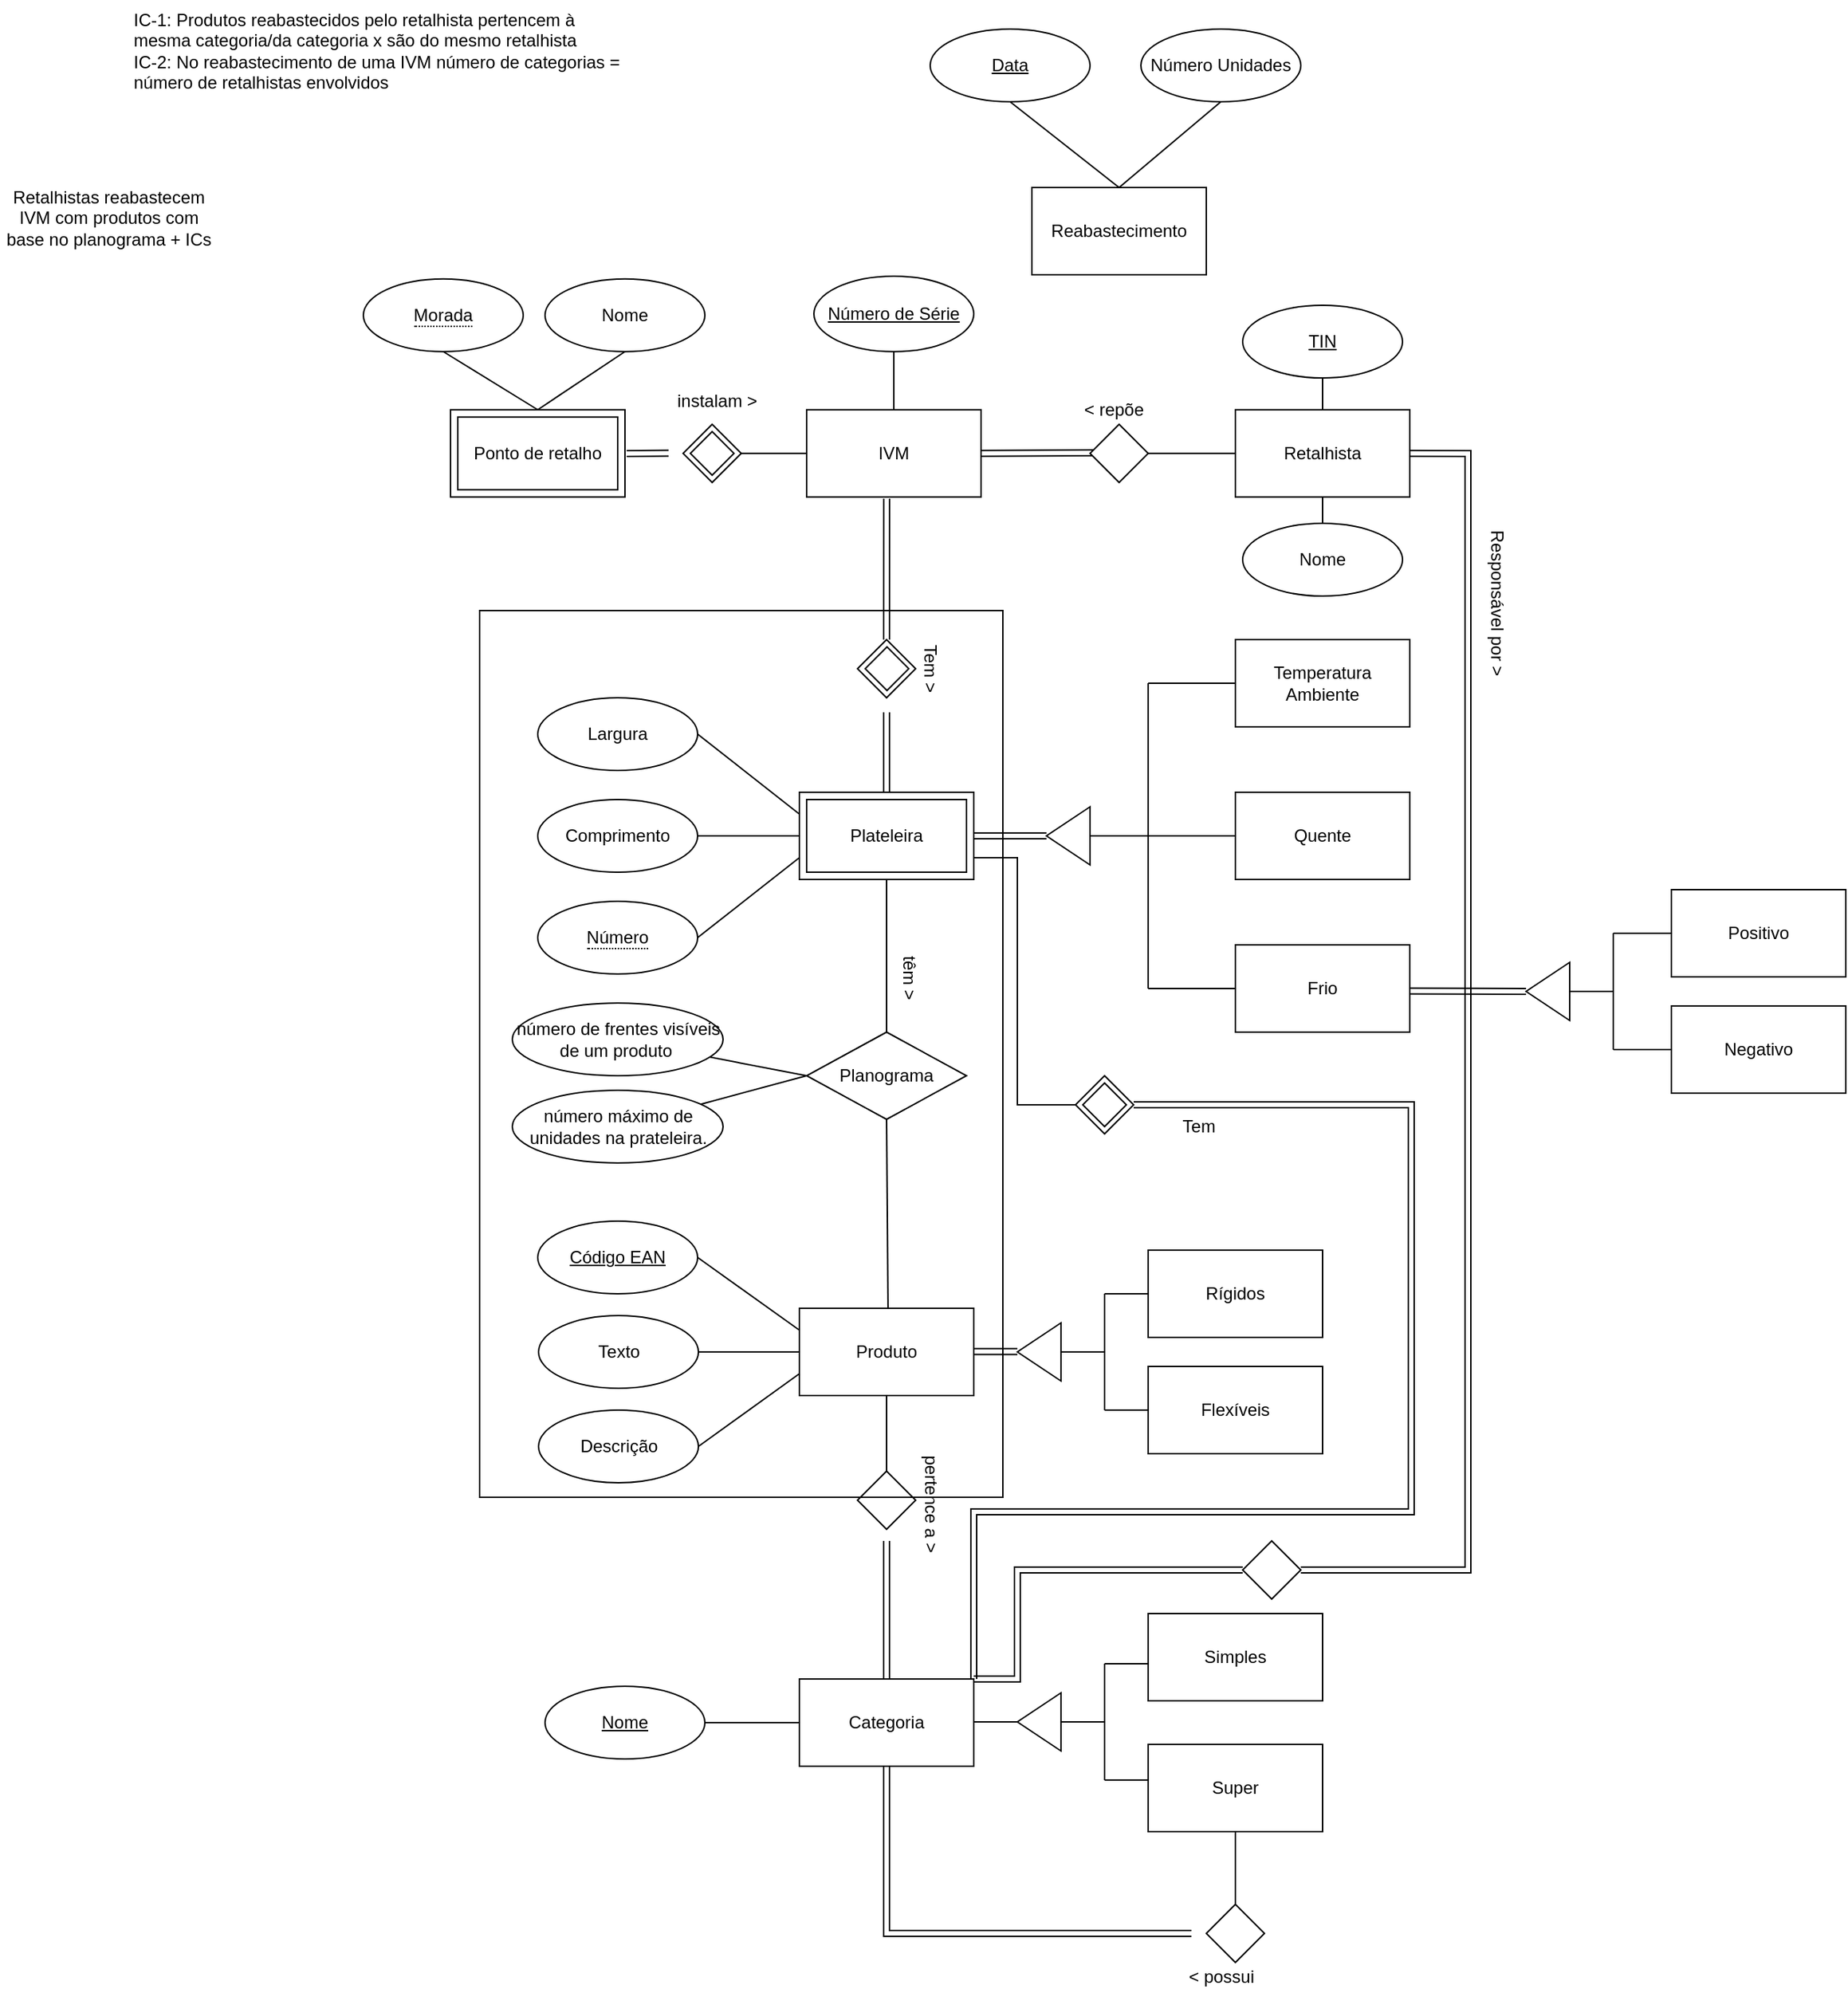 <mxfile version="18.1.2" type="device"><diagram id="fZx0LZgwC3nTlSYl1mW-" name="Page-1"><mxGraphModel dx="3576" dy="1173" grid="1" gridSize="10" guides="1" tooltips="1" connect="1" arrows="1" fold="1" page="1" pageScale="1" pageWidth="827" pageHeight="1169" math="0" shadow="0"><root><mxCell id="0"/><mxCell id="1" parent="0"/><mxCell id="965ezOmiRfgiOUJlIT1A-2" value="IVM" style="rounded=0;whiteSpace=wrap;html=1;" vertex="1" parent="1"><mxGeometry x="345" y="1321.87" width="120" height="60" as="geometry"/></mxCell><mxCell id="965ezOmiRfgiOUJlIT1A-3" value="Nome" style="ellipse;whiteSpace=wrap;html=1;" vertex="1" parent="1"><mxGeometry x="165" y="1231.87" width="110" height="50" as="geometry"/></mxCell><mxCell id="965ezOmiRfgiOUJlIT1A-4" value="&lt;div style=&quot;border-bottom: 1px dotted black&quot;&gt;Morada&lt;/div&gt;" style="ellipse;whiteSpace=wrap;html=1;" vertex="1" parent="1"><mxGeometry x="40" y="1231.87" width="110" height="50" as="geometry"/></mxCell><mxCell id="965ezOmiRfgiOUJlIT1A-5" value="&lt;u&gt;Número de Série&lt;/u&gt;" style="ellipse;whiteSpace=wrap;html=1;" vertex="1" parent="1"><mxGeometry x="350" y="1230" width="110" height="51.87" as="geometry"/></mxCell><mxCell id="965ezOmiRfgiOUJlIT1A-6" value="Retalhista" style="rounded=0;whiteSpace=wrap;html=1;" vertex="1" parent="1"><mxGeometry x="640" y="1321.87" width="120" height="60" as="geometry"/></mxCell><mxCell id="965ezOmiRfgiOUJlIT1A-7" value="&lt;u&gt;TIN&lt;/u&gt;" style="ellipse;whiteSpace=wrap;html=1;" vertex="1" parent="1"><mxGeometry x="645" y="1250" width="110" height="50" as="geometry"/></mxCell><mxCell id="965ezOmiRfgiOUJlIT1A-8" value="Nome" style="ellipse;whiteSpace=wrap;html=1;" vertex="1" parent="1"><mxGeometry x="645" y="1400" width="110" height="50" as="geometry"/></mxCell><mxCell id="965ezOmiRfgiOUJlIT1A-9" value="Largura" style="ellipse;whiteSpace=wrap;html=1;" vertex="1" parent="1"><mxGeometry x="160" y="1520" width="110" height="50" as="geometry"/></mxCell><mxCell id="965ezOmiRfgiOUJlIT1A-10" value="Comprimento" style="ellipse;whiteSpace=wrap;html=1;" vertex="1" parent="1"><mxGeometry x="160" y="1590" width="110" height="50" as="geometry"/></mxCell><mxCell id="965ezOmiRfgiOUJlIT1A-11" value="&lt;div style=&quot;border-bottom: 1px dotted black&quot;&gt;Número&lt;/div&gt;" style="ellipse;whiteSpace=wrap;html=1;" vertex="1" parent="1"><mxGeometry x="160" y="1660" width="110" height="50" as="geometry"/></mxCell><mxCell id="965ezOmiRfgiOUJlIT1A-12" value="Temperatura Ambiente" style="rounded=0;whiteSpace=wrap;html=1;" vertex="1" parent="1"><mxGeometry x="640" y="1480" width="120" height="60" as="geometry"/></mxCell><mxCell id="965ezOmiRfgiOUJlIT1A-13" value="Frio" style="rounded=0;whiteSpace=wrap;html=1;" vertex="1" parent="1"><mxGeometry x="640" y="1690" width="120" height="60" as="geometry"/></mxCell><mxCell id="965ezOmiRfgiOUJlIT1A-14" value="Quente" style="rounded=0;whiteSpace=wrap;html=1;" vertex="1" parent="1"><mxGeometry x="640" y="1585" width="120" height="60" as="geometry"/></mxCell><mxCell id="965ezOmiRfgiOUJlIT1A-15" value="Positivo" style="rounded=0;whiteSpace=wrap;html=1;" vertex="1" parent="1"><mxGeometry x="940" y="1652" width="120" height="60" as="geometry"/></mxCell><mxCell id="965ezOmiRfgiOUJlIT1A-16" value="Negativo" style="rounded=0;whiteSpace=wrap;html=1;" vertex="1" parent="1"><mxGeometry x="940" y="1732" width="120" height="60" as="geometry"/></mxCell><mxCell id="965ezOmiRfgiOUJlIT1A-17" value="Produto" style="rounded=0;whiteSpace=wrap;html=1;" vertex="1" parent="1"><mxGeometry x="340" y="1940" width="120" height="60" as="geometry"/></mxCell><mxCell id="965ezOmiRfgiOUJlIT1A-18" value="&lt;u&gt;Código EAN&lt;/u&gt;" style="ellipse;whiteSpace=wrap;html=1;" vertex="1" parent="1"><mxGeometry x="160" y="1880" width="110" height="50" as="geometry"/></mxCell><mxCell id="965ezOmiRfgiOUJlIT1A-19" value="Texto" style="ellipse;whiteSpace=wrap;html=1;" vertex="1" parent="1"><mxGeometry x="160.55" y="1945" width="110" height="50" as="geometry"/></mxCell><mxCell id="965ezOmiRfgiOUJlIT1A-20" value="Descrição" style="ellipse;whiteSpace=wrap;html=1;" vertex="1" parent="1"><mxGeometry x="160.55" y="2010" width="110" height="50" as="geometry"/></mxCell><mxCell id="965ezOmiRfgiOUJlIT1A-21" value="Rígidos" style="rounded=0;whiteSpace=wrap;html=1;" vertex="1" parent="1"><mxGeometry x="580" y="1900" width="120" height="60" as="geometry"/></mxCell><mxCell id="965ezOmiRfgiOUJlIT1A-22" value="Flexíveis" style="rounded=0;whiteSpace=wrap;html=1;" vertex="1" parent="1"><mxGeometry x="580" y="1980" width="120" height="60" as="geometry"/></mxCell><mxCell id="965ezOmiRfgiOUJlIT1A-23" value="Categoria" style="rounded=0;whiteSpace=wrap;html=1;" vertex="1" parent="1"><mxGeometry x="340" y="2195" width="120" height="60" as="geometry"/></mxCell><mxCell id="965ezOmiRfgiOUJlIT1A-24" value="&lt;u&gt;Nome&lt;/u&gt;" style="ellipse;whiteSpace=wrap;html=1;" vertex="1" parent="1"><mxGeometry x="165" y="2200" width="110" height="50" as="geometry"/></mxCell><mxCell id="965ezOmiRfgiOUJlIT1A-25" value="Simples" style="rounded=0;whiteSpace=wrap;html=1;" vertex="1" parent="1"><mxGeometry x="580" y="2150" width="120" height="60" as="geometry"/></mxCell><mxCell id="965ezOmiRfgiOUJlIT1A-26" value="Super" style="rounded=0;whiteSpace=wrap;html=1;" vertex="1" parent="1"><mxGeometry x="580" y="2240" width="120" height="60" as="geometry"/></mxCell><mxCell id="965ezOmiRfgiOUJlIT1A-27" value="Reabastecimento" style="rounded=0;whiteSpace=wrap;html=1;" vertex="1" parent="1"><mxGeometry x="500" y="1169" width="120" height="60" as="geometry"/></mxCell><mxCell id="965ezOmiRfgiOUJlIT1A-28" value="&lt;u&gt;Data&lt;/u&gt;" style="ellipse;whiteSpace=wrap;html=1;" vertex="1" parent="1"><mxGeometry x="430" y="1060" width="110" height="50" as="geometry"/></mxCell><mxCell id="965ezOmiRfgiOUJlIT1A-29" value="Número Unidades" style="ellipse;whiteSpace=wrap;html=1;" vertex="1" parent="1"><mxGeometry x="575" y="1060" width="110" height="50" as="geometry"/></mxCell><mxCell id="965ezOmiRfgiOUJlIT1A-30" value="" style="endArrow=none;html=1;rounded=0;entryX=0.5;entryY=1;entryDx=0;entryDy=0;" edge="1" parent="1" source="965ezOmiRfgiOUJlIT1A-2" target="965ezOmiRfgiOUJlIT1A-5"><mxGeometry width="50" height="50" relative="1" as="geometry"><mxPoint x="570" y="1411.87" as="sourcePoint"/><mxPoint x="620" y="1361.87" as="targetPoint"/></mxGeometry></mxCell><mxCell id="965ezOmiRfgiOUJlIT1A-31" value="" style="endArrow=none;html=1;rounded=0;entryX=0.5;entryY=1;entryDx=0;entryDy=0;exitX=0.5;exitY=0;exitDx=0;exitDy=0;" edge="1" parent="1" target="965ezOmiRfgiOUJlIT1A-4"><mxGeometry width="50" height="50" relative="1" as="geometry"><mxPoint x="160" y="1321.87" as="sourcePoint"/><mxPoint x="580" y="1371.87" as="targetPoint"/></mxGeometry></mxCell><mxCell id="965ezOmiRfgiOUJlIT1A-32" value="" style="endArrow=none;html=1;rounded=0;entryX=0.5;entryY=1;entryDx=0;entryDy=0;exitX=0.5;exitY=0;exitDx=0;exitDy=0;" edge="1" parent="1" target="965ezOmiRfgiOUJlIT1A-3"><mxGeometry width="50" height="50" relative="1" as="geometry"><mxPoint x="160" y="1321.87" as="sourcePoint"/><mxPoint x="310" y="1291.87" as="targetPoint"/></mxGeometry></mxCell><mxCell id="965ezOmiRfgiOUJlIT1A-33" value="" style="endArrow=none;html=1;rounded=0;entryX=0.5;entryY=1;entryDx=0;entryDy=0;" edge="1" parent="1" source="965ezOmiRfgiOUJlIT1A-6" target="965ezOmiRfgiOUJlIT1A-7"><mxGeometry width="50" height="50" relative="1" as="geometry"><mxPoint x="700" y="1320" as="sourcePoint"/><mxPoint x="590" y="1371.87" as="targetPoint"/></mxGeometry></mxCell><mxCell id="965ezOmiRfgiOUJlIT1A-34" value="" style="endArrow=none;html=1;rounded=0;entryX=0.5;entryY=1;entryDx=0;entryDy=0;" edge="1" parent="1" source="965ezOmiRfgiOUJlIT1A-8" target="965ezOmiRfgiOUJlIT1A-6"><mxGeometry width="50" height="50" relative="1" as="geometry"><mxPoint x="540" y="1421.87" as="sourcePoint"/><mxPoint x="590" y="1371.87" as="targetPoint"/></mxGeometry></mxCell><mxCell id="965ezOmiRfgiOUJlIT1A-35" value="" style="endArrow=none;html=1;rounded=0;entryX=1;entryY=0.5;entryDx=0;entryDy=0;exitX=0;exitY=0.25;exitDx=0;exitDy=0;" edge="1" parent="1" target="965ezOmiRfgiOUJlIT1A-9"><mxGeometry width="50" height="50" relative="1" as="geometry"><mxPoint x="340.0" y="1600" as="sourcePoint"/><mxPoint x="390" y="1550" as="targetPoint"/></mxGeometry></mxCell><mxCell id="965ezOmiRfgiOUJlIT1A-36" value="" style="endArrow=none;html=1;rounded=0;entryX=1;entryY=0.5;entryDx=0;entryDy=0;exitX=0;exitY=0.5;exitDx=0;exitDy=0;" edge="1" parent="1" target="965ezOmiRfgiOUJlIT1A-10"><mxGeometry width="50" height="50" relative="1" as="geometry"><mxPoint x="340.0" y="1615" as="sourcePoint"/><mxPoint x="400" y="1650" as="targetPoint"/></mxGeometry></mxCell><mxCell id="965ezOmiRfgiOUJlIT1A-37" value="" style="endArrow=none;html=1;rounded=0;entryX=0;entryY=0.75;entryDx=0;entryDy=0;exitX=1;exitY=0.5;exitDx=0;exitDy=0;" edge="1" parent="1" source="965ezOmiRfgiOUJlIT1A-11"><mxGeometry width="50" height="50" relative="1" as="geometry"><mxPoint x="380" y="1760" as="sourcePoint"/><mxPoint x="340.0" y="1630" as="targetPoint"/></mxGeometry></mxCell><mxCell id="965ezOmiRfgiOUJlIT1A-38" value="" style="endArrow=none;html=1;rounded=0;entryX=1;entryY=0.5;entryDx=0;entryDy=0;exitX=0;exitY=0.25;exitDx=0;exitDy=0;" edge="1" parent="1" source="965ezOmiRfgiOUJlIT1A-17" target="965ezOmiRfgiOUJlIT1A-18"><mxGeometry width="50" height="50" relative="1" as="geometry"><mxPoint x="370" y="2110" as="sourcePoint"/><mxPoint x="420" y="2060" as="targetPoint"/></mxGeometry></mxCell><mxCell id="965ezOmiRfgiOUJlIT1A-39" value="" style="endArrow=none;html=1;rounded=0;entryX=1;entryY=0.5;entryDx=0;entryDy=0;exitX=0;exitY=0.5;exitDx=0;exitDy=0;" edge="1" parent="1" source="965ezOmiRfgiOUJlIT1A-17" target="965ezOmiRfgiOUJlIT1A-19"><mxGeometry width="50" height="50" relative="1" as="geometry"><mxPoint x="380" y="2130" as="sourcePoint"/><mxPoint x="430" y="2080" as="targetPoint"/><Array as="points"><mxPoint x="320" y="1970"/></Array></mxGeometry></mxCell><mxCell id="965ezOmiRfgiOUJlIT1A-40" value="" style="endArrow=none;html=1;rounded=0;entryX=1;entryY=0.5;entryDx=0;entryDy=0;exitX=0;exitY=0.75;exitDx=0;exitDy=0;" edge="1" parent="1" source="965ezOmiRfgiOUJlIT1A-17" target="965ezOmiRfgiOUJlIT1A-20"><mxGeometry width="50" height="50" relative="1" as="geometry"><mxPoint x="380" y="2100" as="sourcePoint"/><mxPoint x="430" y="2050" as="targetPoint"/></mxGeometry></mxCell><mxCell id="965ezOmiRfgiOUJlIT1A-41" value="" style="endArrow=none;html=1;rounded=0;entryX=0.5;entryY=1;entryDx=0;entryDy=0;exitX=0.5;exitY=0;exitDx=0;exitDy=0;" edge="1" parent="1" source="965ezOmiRfgiOUJlIT1A-27" target="965ezOmiRfgiOUJlIT1A-28"><mxGeometry width="50" height="50" relative="1" as="geometry"><mxPoint x="610" y="1320" as="sourcePoint"/><mxPoint x="660" y="1270" as="targetPoint"/></mxGeometry></mxCell><mxCell id="965ezOmiRfgiOUJlIT1A-42" value="" style="endArrow=none;html=1;rounded=0;entryX=0.5;entryY=1;entryDx=0;entryDy=0;exitX=0.5;exitY=0;exitDx=0;exitDy=0;" edge="1" parent="1" source="965ezOmiRfgiOUJlIT1A-27" target="965ezOmiRfgiOUJlIT1A-29"><mxGeometry width="50" height="50" relative="1" as="geometry"><mxPoint x="600" y="1310" as="sourcePoint"/><mxPoint x="650" y="1260" as="targetPoint"/></mxGeometry></mxCell><mxCell id="965ezOmiRfgiOUJlIT1A-43" value="" style="endArrow=none;html=1;rounded=0;exitX=1;exitY=0.5;exitDx=0;exitDy=0;entryX=0;entryY=0.5;entryDx=0;entryDy=0;" edge="1" parent="1" source="965ezOmiRfgiOUJlIT1A-24" target="965ezOmiRfgiOUJlIT1A-23"><mxGeometry width="50" height="50" relative="1" as="geometry"><mxPoint x="270" y="2330" as="sourcePoint"/><mxPoint x="320" y="2280" as="targetPoint"/></mxGeometry></mxCell><mxCell id="965ezOmiRfgiOUJlIT1A-44" value="" style="triangle;whiteSpace=wrap;html=1;rotation=-180;" vertex="1" parent="1"><mxGeometry x="510" y="1595" width="30" height="40" as="geometry"/></mxCell><mxCell id="965ezOmiRfgiOUJlIT1A-45" value="" style="endArrow=none;html=1;rounded=0;exitX=0;exitY=0.5;exitDx=0;exitDy=0;" edge="1" parent="1" source="965ezOmiRfgiOUJlIT1A-44"><mxGeometry width="50" height="50" relative="1" as="geometry"><mxPoint x="570" y="1560" as="sourcePoint"/><mxPoint x="580" y="1615" as="targetPoint"/></mxGeometry></mxCell><mxCell id="965ezOmiRfgiOUJlIT1A-46" value="" style="endArrow=none;html=1;rounded=0;" edge="1" parent="1"><mxGeometry width="50" height="50" relative="1" as="geometry"><mxPoint x="580" y="1720" as="sourcePoint"/><mxPoint x="580" y="1510" as="targetPoint"/></mxGeometry></mxCell><mxCell id="965ezOmiRfgiOUJlIT1A-47" value="" style="endArrow=none;html=1;rounded=0;entryX=0;entryY=0.5;entryDx=0;entryDy=0;" edge="1" parent="1" target="965ezOmiRfgiOUJlIT1A-13"><mxGeometry width="50" height="50" relative="1" as="geometry"><mxPoint x="580" y="1720" as="sourcePoint"/><mxPoint x="620" y="1710" as="targetPoint"/></mxGeometry></mxCell><mxCell id="965ezOmiRfgiOUJlIT1A-48" value="" style="endArrow=none;html=1;rounded=0;entryX=0;entryY=0.5;entryDx=0;entryDy=0;" edge="1" parent="1" target="965ezOmiRfgiOUJlIT1A-14"><mxGeometry width="50" height="50" relative="1" as="geometry"><mxPoint x="580" y="1615" as="sourcePoint"/><mxPoint x="620" y="1710" as="targetPoint"/></mxGeometry></mxCell><mxCell id="965ezOmiRfgiOUJlIT1A-49" value="" style="endArrow=none;html=1;rounded=0;entryX=0;entryY=0.5;entryDx=0;entryDy=0;" edge="1" parent="1" target="965ezOmiRfgiOUJlIT1A-12"><mxGeometry width="50" height="50" relative="1" as="geometry"><mxPoint x="580" y="1510" as="sourcePoint"/><mxPoint x="620" y="1610" as="targetPoint"/></mxGeometry></mxCell><mxCell id="965ezOmiRfgiOUJlIT1A-50" value="" style="triangle;whiteSpace=wrap;html=1;rotation=-180;" vertex="1" parent="1"><mxGeometry x="840" y="1702" width="30" height="40" as="geometry"/></mxCell><mxCell id="965ezOmiRfgiOUJlIT1A-51" value="" style="endArrow=none;html=1;rounded=0;exitX=0;exitY=0.5;exitDx=0;exitDy=0;" edge="1" parent="1" source="965ezOmiRfgiOUJlIT1A-15"><mxGeometry width="50" height="50" relative="1" as="geometry"><mxPoint x="570" y="1652" as="sourcePoint"/><mxPoint x="900" y="1682" as="targetPoint"/></mxGeometry></mxCell><mxCell id="965ezOmiRfgiOUJlIT1A-52" value="" style="endArrow=none;html=1;rounded=0;entryX=0;entryY=0.5;entryDx=0;entryDy=0;" edge="1" parent="1" target="965ezOmiRfgiOUJlIT1A-50"><mxGeometry width="50" height="50" relative="1" as="geometry"><mxPoint x="900" y="1722" as="sourcePoint"/><mxPoint x="840" y="1602" as="targetPoint"/></mxGeometry></mxCell><mxCell id="965ezOmiRfgiOUJlIT1A-53" value="" style="endArrow=none;html=1;rounded=0;" edge="1" parent="1"><mxGeometry width="50" height="50" relative="1" as="geometry"><mxPoint x="900" y="1762" as="sourcePoint"/><mxPoint x="900" y="1682" as="targetPoint"/></mxGeometry></mxCell><mxCell id="965ezOmiRfgiOUJlIT1A-54" value="" style="endArrow=none;html=1;rounded=0;entryX=0;entryY=0.5;entryDx=0;entryDy=0;" edge="1" parent="1" target="965ezOmiRfgiOUJlIT1A-16"><mxGeometry width="50" height="50" relative="1" as="geometry"><mxPoint x="900" y="1762" as="sourcePoint"/><mxPoint x="840" y="1602" as="targetPoint"/></mxGeometry></mxCell><mxCell id="965ezOmiRfgiOUJlIT1A-55" value="" style="triangle;whiteSpace=wrap;html=1;rotation=-180;" vertex="1" parent="1"><mxGeometry x="490" y="1950" width="30" height="40" as="geometry"/></mxCell><mxCell id="965ezOmiRfgiOUJlIT1A-56" value="" style="endArrow=none;html=1;rounded=0;exitX=0;exitY=0.5;exitDx=0;exitDy=0;" edge="1" parent="1" source="965ezOmiRfgiOUJlIT1A-55"><mxGeometry width="50" height="50" relative="1" as="geometry"><mxPoint x="580" y="1960" as="sourcePoint"/><mxPoint x="550" y="1970" as="targetPoint"/></mxGeometry></mxCell><mxCell id="965ezOmiRfgiOUJlIT1A-57" value="" style="endArrow=none;html=1;rounded=0;" edge="1" parent="1"><mxGeometry width="50" height="50" relative="1" as="geometry"><mxPoint x="550" y="2010" as="sourcePoint"/><mxPoint x="550" y="1930" as="targetPoint"/></mxGeometry></mxCell><mxCell id="965ezOmiRfgiOUJlIT1A-58" value="" style="endArrow=none;html=1;rounded=0;entryX=0;entryY=0.5;entryDx=0;entryDy=0;" edge="1" parent="1" target="965ezOmiRfgiOUJlIT1A-21"><mxGeometry width="50" height="50" relative="1" as="geometry"><mxPoint x="550" y="1930" as="sourcePoint"/><mxPoint x="630" y="1910" as="targetPoint"/></mxGeometry></mxCell><mxCell id="965ezOmiRfgiOUJlIT1A-59" value="" style="endArrow=none;html=1;rounded=0;entryX=0;entryY=0.5;entryDx=0;entryDy=0;" edge="1" parent="1" target="965ezOmiRfgiOUJlIT1A-22"><mxGeometry width="50" height="50" relative="1" as="geometry"><mxPoint x="550" y="2010" as="sourcePoint"/><mxPoint x="630" y="1910" as="targetPoint"/></mxGeometry></mxCell><mxCell id="965ezOmiRfgiOUJlIT1A-60" value="" style="triangle;whiteSpace=wrap;html=1;rotation=-180;" vertex="1" parent="1"><mxGeometry x="490" y="2204.5" width="30" height="40" as="geometry"/></mxCell><mxCell id="965ezOmiRfgiOUJlIT1A-61" value="" style="endArrow=none;html=1;rounded=0;exitX=1;exitY=0.5;exitDx=0;exitDy=0;entryX=1;entryY=0.5;entryDx=0;entryDy=0;" edge="1" parent="1" target="965ezOmiRfgiOUJlIT1A-60"><mxGeometry width="50" height="50" relative="1" as="geometry"><mxPoint x="460" y="2224.5" as="sourcePoint"/><mxPoint x="630" y="2164.5" as="targetPoint"/></mxGeometry></mxCell><mxCell id="965ezOmiRfgiOUJlIT1A-62" value="" style="endArrow=none;html=1;rounded=0;exitX=0;exitY=0.5;exitDx=0;exitDy=0;startArrow=none;" edge="1" parent="1" source="965ezOmiRfgiOUJlIT1A-60"><mxGeometry width="50" height="50" relative="1" as="geometry"><mxPoint x="580" y="2214.5" as="sourcePoint"/><mxPoint x="550" y="2224.5" as="targetPoint"/></mxGeometry></mxCell><mxCell id="965ezOmiRfgiOUJlIT1A-63" value="" style="endArrow=none;html=1;rounded=0;" edge="1" parent="1"><mxGeometry width="50" height="50" relative="1" as="geometry"><mxPoint x="550" y="2264.5" as="sourcePoint"/><mxPoint x="550" y="2184.5" as="targetPoint"/></mxGeometry></mxCell><mxCell id="965ezOmiRfgiOUJlIT1A-64" value="" style="endArrow=none;html=1;rounded=0;entryX=0;entryY=0.5;entryDx=0;entryDy=0;" edge="1" parent="1"><mxGeometry width="50" height="50" relative="1" as="geometry"><mxPoint x="550" y="2184.5" as="sourcePoint"/><mxPoint x="580" y="2184.5" as="targetPoint"/></mxGeometry></mxCell><mxCell id="965ezOmiRfgiOUJlIT1A-65" value="" style="endArrow=none;html=1;rounded=0;entryX=0;entryY=0.5;entryDx=0;entryDy=0;" edge="1" parent="1"><mxGeometry width="50" height="50" relative="1" as="geometry"><mxPoint x="550" y="2264.5" as="sourcePoint"/><mxPoint x="580" y="2264.5" as="targetPoint"/></mxGeometry></mxCell><mxCell id="965ezOmiRfgiOUJlIT1A-66" value="" style="endArrow=none;html=1;rounded=0;entryX=1;entryY=0.5;entryDx=0;entryDy=0;exitX=0;exitY=0.5;exitDx=0;exitDy=0;" edge="1" parent="1" source="965ezOmiRfgiOUJlIT1A-6" target="965ezOmiRfgiOUJlIT1A-68"><mxGeometry width="50" height="50" relative="1" as="geometry"><mxPoint x="630" y="1351.87" as="sourcePoint"/><mxPoint x="770" y="1311.87" as="targetPoint"/></mxGeometry></mxCell><mxCell id="965ezOmiRfgiOUJlIT1A-67" value="" style="shape=link;html=1;rounded=0;exitX=1;exitY=0.5;exitDx=0;exitDy=0;entryX=0.067;entryY=0.491;entryDx=0;entryDy=0;entryPerimeter=0;" edge="1" parent="1" source="965ezOmiRfgiOUJlIT1A-2" target="965ezOmiRfgiOUJlIT1A-68"><mxGeometry relative="1" as="geometry"><mxPoint x="470" y="1351.87" as="sourcePoint"/><mxPoint x="540" y="1351.87" as="targetPoint"/></mxGeometry></mxCell><mxCell id="965ezOmiRfgiOUJlIT1A-68" value="" style="rhombus;whiteSpace=wrap;html=1;" vertex="1" parent="1"><mxGeometry x="540" y="1331.87" width="40" height="40" as="geometry"/></mxCell><mxCell id="965ezOmiRfgiOUJlIT1A-69" value="" style="rhombus;whiteSpace=wrap;html=1;" vertex="1" parent="1"><mxGeometry x="380" y="1480" width="40" height="40" as="geometry"/></mxCell><mxCell id="965ezOmiRfgiOUJlIT1A-70" value="" style="shape=link;html=1;rounded=0;exitX=0.459;exitY=1.018;exitDx=0;exitDy=0;exitPerimeter=0;" edge="1" parent="1" source="965ezOmiRfgiOUJlIT1A-2"><mxGeometry relative="1" as="geometry"><mxPoint x="404" y="1401.87" as="sourcePoint"/><mxPoint x="400" y="1480" as="targetPoint"/></mxGeometry></mxCell><mxCell id="965ezOmiRfgiOUJlIT1A-71" value="" style="shape=link;html=1;rounded=0;entryX=0.5;entryY=0;entryDx=0;entryDy=0;" edge="1" parent="1"><mxGeometry relative="1" as="geometry"><mxPoint x="400" y="1530" as="sourcePoint"/><mxPoint x="400" y="1585" as="targetPoint"/></mxGeometry></mxCell><mxCell id="965ezOmiRfgiOUJlIT1A-72" value="" style="shape=image;html=1;verticalAlign=top;verticalLabelPosition=bottom;labelBackgroundColor=#ffffff;imageAspect=0;aspect=fixed;image=https://cdn4.iconfinder.com/data/icons/ionicons/512/icon-arrow-down-b-128.png;rotation=-180;" vertex="1" parent="1"><mxGeometry x="384.73" y="1511" width="30.55" height="28" as="geometry"/></mxCell><mxCell id="965ezOmiRfgiOUJlIT1A-73" value="" style="shape=image;html=1;verticalAlign=top;verticalLabelPosition=bottom;labelBackgroundColor=#ffffff;imageAspect=0;aspect=fixed;image=https://cdn4.iconfinder.com/data/icons/basic-user-interface-2/512/User_Interface-02-128.png" vertex="1" parent="1"><mxGeometry x="510" y="1595" width="40" height="40" as="geometry"/></mxCell><mxCell id="965ezOmiRfgiOUJlIT1A-74" value="" style="shape=image;html=1;verticalAlign=top;verticalLabelPosition=bottom;labelBackgroundColor=#ffffff;imageAspect=0;aspect=fixed;image=https://cdn4.iconfinder.com/data/icons/basic-user-interface-2/512/User_Interface-02-128.png" vertex="1" parent="1"><mxGeometry x="840" y="1702" width="40" height="40" as="geometry"/></mxCell><mxCell id="965ezOmiRfgiOUJlIT1A-75" value="" style="shape=link;html=1;rounded=0;entryX=0;entryY=0.5;entryDx=0;entryDy=0;exitX=1;exitY=0.5;exitDx=0;exitDy=0;" edge="1" parent="1" target="965ezOmiRfgiOUJlIT1A-73"><mxGeometry relative="1" as="geometry"><mxPoint x="460" y="1615" as="sourcePoint"/><mxPoint x="490" y="1650" as="targetPoint"/></mxGeometry></mxCell><mxCell id="965ezOmiRfgiOUJlIT1A-76" value="" style="shape=image;html=1;verticalAlign=top;verticalLabelPosition=bottom;labelBackgroundColor=#ffffff;imageAspect=0;aspect=fixed;image=https://cdn4.iconfinder.com/data/icons/basic-user-interface-2/512/User_Interface-02-128.png" vertex="1" parent="1"><mxGeometry x="490" y="1950" width="40" height="40" as="geometry"/></mxCell><mxCell id="965ezOmiRfgiOUJlIT1A-77" value="" style="shape=link;html=1;rounded=0;exitX=1;exitY=0.5;exitDx=0;exitDy=0;" edge="1" parent="1"><mxGeometry relative="1" as="geometry"><mxPoint x="460" y="1969.7" as="sourcePoint"/><mxPoint x="490" y="1969.7" as="targetPoint"/><Array as="points"><mxPoint x="480" y="1969.7"/></Array></mxGeometry></mxCell><mxCell id="965ezOmiRfgiOUJlIT1A-78" value="" style="rhombus;whiteSpace=wrap;html=1;" vertex="1" parent="1"><mxGeometry x="260" y="1331.87" width="40" height="40" as="geometry"/></mxCell><mxCell id="965ezOmiRfgiOUJlIT1A-79" value="Ponto de retalho" style="shape=ext;margin=3;double=1;whiteSpace=wrap;html=1;align=center;" vertex="1" parent="1"><mxGeometry x="100" y="1321.87" width="120" height="60" as="geometry"/></mxCell><mxCell id="965ezOmiRfgiOUJlIT1A-80" value="" style="rhombus;whiteSpace=wrap;html=1;" vertex="1" parent="1"><mxGeometry x="265" y="1336.87" width="30" height="30" as="geometry"/></mxCell><mxCell id="965ezOmiRfgiOUJlIT1A-81" value="" style="shape=link;html=1;rounded=0;entryX=1.01;entryY=0.603;entryDx=0;entryDy=0;entryPerimeter=0;" edge="1" parent="1"><mxGeometry relative="1" as="geometry"><mxPoint x="250" y="1351.78" as="sourcePoint"/><mxPoint x="221.2" y="1351.96" as="targetPoint"/></mxGeometry></mxCell><mxCell id="965ezOmiRfgiOUJlIT1A-82" value="" style="shape=image;html=1;verticalAlign=top;verticalLabelPosition=bottom;labelBackgroundColor=#ffffff;imageAspect=0;aspect=fixed;image=https://cdn4.iconfinder.com/data/icons/ionicons/512/icon-arrow-down-b-128.png;rotation=-90;" vertex="1" parent="1"><mxGeometry x="240" y="1337.87" width="30.55" height="28" as="geometry"/></mxCell><mxCell id="965ezOmiRfgiOUJlIT1A-83" value="" style="endArrow=none;html=1;rounded=0;entryX=0;entryY=0.5;entryDx=0;entryDy=0;" edge="1" parent="1" target="965ezOmiRfgiOUJlIT1A-2"><mxGeometry relative="1" as="geometry"><mxPoint x="300" y="1351.87" as="sourcePoint"/><mxPoint x="320" y="1341.87" as="targetPoint"/></mxGeometry></mxCell><mxCell id="965ezOmiRfgiOUJlIT1A-84" value="&lt; repõe" style="text;strokeColor=none;fillColor=none;spacingLeft=4;spacingRight=4;overflow=hidden;rotatable=0;points=[[0,0.5],[1,0.5]];portConstraint=eastwest;fontSize=12;" vertex="1" parent="1"><mxGeometry x="530" y="1307.87" width="60" height="30" as="geometry"/></mxCell><mxCell id="965ezOmiRfgiOUJlIT1A-85" value="instalam &gt;" style="text;strokeColor=none;fillColor=none;spacingLeft=4;spacingRight=4;overflow=hidden;rotatable=0;points=[[0,0.5],[1,0.5]];portConstraint=eastwest;fontSize=12;" vertex="1" parent="1"><mxGeometry x="250" y="1301.87" width="70" height="30" as="geometry"/></mxCell><mxCell id="965ezOmiRfgiOUJlIT1A-86" value="Tem &amp;gt;" style="text;html=1;strokeColor=none;fillColor=none;align=center;verticalAlign=middle;whiteSpace=wrap;rounded=0;rotation=90;" vertex="1" parent="1"><mxGeometry x="400" y="1485" width="60" height="30" as="geometry"/></mxCell><mxCell id="965ezOmiRfgiOUJlIT1A-87" value="" style="shape=link;html=1;rounded=0;entryX=0;entryY=0.5;entryDx=0;entryDy=0;exitX=1;exitY=0.5;exitDx=0;exitDy=0;" edge="1" parent="1" target="965ezOmiRfgiOUJlIT1A-74"><mxGeometry relative="1" as="geometry"><mxPoint x="760" y="1721.77" as="sourcePoint"/><mxPoint x="810" y="1721.77" as="targetPoint"/></mxGeometry></mxCell><mxCell id="965ezOmiRfgiOUJlIT1A-88" value="" style="rhombus;whiteSpace=wrap;html=1;" vertex="1" parent="1"><mxGeometry x="620" y="2350" width="40" height="40" as="geometry"/></mxCell><mxCell id="965ezOmiRfgiOUJlIT1A-89" value="" style="endArrow=none;html=1;rounded=0;" edge="1" parent="1" source="965ezOmiRfgiOUJlIT1A-88"><mxGeometry width="50" height="50" relative="1" as="geometry"><mxPoint x="590" y="2350" as="sourcePoint"/><mxPoint x="640" y="2300" as="targetPoint"/></mxGeometry></mxCell><mxCell id="965ezOmiRfgiOUJlIT1A-90" value="Planograma" style="rhombus;whiteSpace=wrap;html=1;" vertex="1" parent="1"><mxGeometry x="345" y="1750" width="110" height="60" as="geometry"/></mxCell><mxCell id="965ezOmiRfgiOUJlIT1A-91" value="" style="endArrow=none;html=1;rounded=0;exitX=0.5;exitY=1;exitDx=0;exitDy=0;entryX=0.5;entryY=0;entryDx=0;entryDy=0;" edge="1" parent="1" target="965ezOmiRfgiOUJlIT1A-90"><mxGeometry width="50" height="50" relative="1" as="geometry"><mxPoint x="400" y="1645" as="sourcePoint"/><mxPoint x="590" y="1625" as="targetPoint"/></mxGeometry></mxCell><mxCell id="965ezOmiRfgiOUJlIT1A-92" value="" style="endArrow=none;html=1;rounded=0;exitX=0.5;exitY=1;exitDx=0;exitDy=0;entryX=0.5;entryY=0;entryDx=0;entryDy=0;" edge="1" parent="1" source="965ezOmiRfgiOUJlIT1A-90"><mxGeometry width="50" height="50" relative="1" as="geometry"><mxPoint x="401" y="1815" as="sourcePoint"/><mxPoint x="401" y="1940" as="targetPoint"/></mxGeometry></mxCell><mxCell id="965ezOmiRfgiOUJlIT1A-93" value="" style="endArrow=none;html=1;rounded=0;entryX=0;entryY=0.5;entryDx=0;entryDy=0;" edge="1" parent="1" source="965ezOmiRfgiOUJlIT1A-94" target="965ezOmiRfgiOUJlIT1A-90"><mxGeometry width="50" height="50" relative="1" as="geometry"><mxPoint x="310" y="1790" as="sourcePoint"/><mxPoint x="420" y="1790" as="targetPoint"/></mxGeometry></mxCell><mxCell id="965ezOmiRfgiOUJlIT1A-94" value="número de frentes visíveis de um produto&amp;nbsp;" style="ellipse;whiteSpace=wrap;html=1;" vertex="1" parent="1"><mxGeometry x="142.5" y="1730" width="145" height="50" as="geometry"/></mxCell><mxCell id="965ezOmiRfgiOUJlIT1A-95" value="" style="rhombus;whiteSpace=wrap;html=1;" vertex="1" parent="1"><mxGeometry x="385.28" y="1485" width="30" height="30" as="geometry"/></mxCell><mxCell id="965ezOmiRfgiOUJlIT1A-96" value="Plateleira" style="shape=ext;margin=3;double=1;whiteSpace=wrap;html=1;align=center;" vertex="1" parent="1"><mxGeometry x="340" y="1585" width="120" height="60" as="geometry"/></mxCell><mxCell id="965ezOmiRfgiOUJlIT1A-97" value="" style="endArrow=none;html=1;rounded=0;entryX=0;entryY=0.5;entryDx=0;entryDy=0;" edge="1" parent="1" source="965ezOmiRfgiOUJlIT1A-98" target="965ezOmiRfgiOUJlIT1A-90"><mxGeometry width="50" height="50" relative="1" as="geometry"><mxPoint x="310" y="1867" as="sourcePoint"/><mxPoint x="380" y="1867" as="targetPoint"/></mxGeometry></mxCell><mxCell id="965ezOmiRfgiOUJlIT1A-98" value="número máximo de unidades na prateleira." style="ellipse;whiteSpace=wrap;html=1;" vertex="1" parent="1"><mxGeometry x="142.5" y="1790" width="145" height="50" as="geometry"/></mxCell><mxCell id="965ezOmiRfgiOUJlIT1A-99" value="" style="rhombus;whiteSpace=wrap;html=1;" vertex="1" parent="1"><mxGeometry x="380" y="2052" width="40" height="40" as="geometry"/></mxCell><mxCell id="965ezOmiRfgiOUJlIT1A-100" value="" style="shape=link;html=1;rounded=0;entryX=0.5;entryY=0;entryDx=0;entryDy=0;" edge="1" parent="1" target="965ezOmiRfgiOUJlIT1A-23"><mxGeometry relative="1" as="geometry"><mxPoint x="400" y="2100" as="sourcePoint"/><mxPoint x="469.2" y="2066.09" as="targetPoint"/></mxGeometry></mxCell><mxCell id="965ezOmiRfgiOUJlIT1A-101" value="" style="shape=image;html=1;verticalAlign=top;verticalLabelPosition=bottom;labelBackgroundColor=#ffffff;imageAspect=0;aspect=fixed;image=https://cdn4.iconfinder.com/data/icons/ionicons/512/icon-arrow-down-b-128.png;rotation=-180;" vertex="1" parent="1"><mxGeometry x="385.73" y="2084" width="30.55" height="28" as="geometry"/></mxCell><mxCell id="965ezOmiRfgiOUJlIT1A-102" value="" style="endArrow=none;html=1;rounded=0;entryX=0.5;entryY=1;entryDx=0;entryDy=0;exitX=0.5;exitY=0;exitDx=0;exitDy=0;" edge="1" parent="1" source="965ezOmiRfgiOUJlIT1A-99" target="965ezOmiRfgiOUJlIT1A-17"><mxGeometry relative="1" as="geometry"><mxPoint x="548" y="2066" as="sourcePoint"/><mxPoint x="593" y="2066" as="targetPoint"/></mxGeometry></mxCell><mxCell id="965ezOmiRfgiOUJlIT1A-103" value="pertence a&amp;nbsp;&amp;gt;" style="text;html=1;align=center;verticalAlign=middle;resizable=0;points=[];autosize=1;strokeColor=none;fillColor=none;rotation=90;" vertex="1" parent="1"><mxGeometry x="390.73" y="2064" width="80" height="20" as="geometry"/></mxCell><mxCell id="965ezOmiRfgiOUJlIT1A-104" value="têm &amp;gt;" style="text;html=1;align=center;verticalAlign=middle;resizable=0;points=[];autosize=1;strokeColor=none;fillColor=none;rotation=90;" vertex="1" parent="1"><mxGeometry x="390.73" y="1702" width="50" height="20" as="geometry"/></mxCell><mxCell id="965ezOmiRfgiOUJlIT1A-105" value="" style="shape=link;html=1;rounded=0;entryX=0.5;entryY=1;entryDx=0;entryDy=0;" edge="1" parent="1" target="965ezOmiRfgiOUJlIT1A-23"><mxGeometry relative="1" as="geometry"><mxPoint x="609.725" y="2370.0" as="sourcePoint"/><mxPoint x="400" y="2260" as="targetPoint"/><Array as="points"><mxPoint x="400" y="2370"/><mxPoint x="400" y="2320"/></Array></mxGeometry></mxCell><mxCell id="965ezOmiRfgiOUJlIT1A-106" value="&amp;lt; possui" style="text;html=1;align=center;verticalAlign=middle;resizable=0;points=[];autosize=1;strokeColor=none;fillColor=none;" vertex="1" parent="1"><mxGeometry x="600" y="2390" width="60" height="20" as="geometry"/></mxCell><mxCell id="965ezOmiRfgiOUJlIT1A-107" value="" style="shape=image;html=1;verticalAlign=top;verticalLabelPosition=bottom;labelBackgroundColor=#ffffff;imageAspect=0;aspect=fixed;image=https://cdn4.iconfinder.com/data/icons/ionicons/512/icon-arrow-down-b-128.png;rotation=-90;" vertex="1" parent="1"><mxGeometry x="599.45" y="2356" width="30.55" height="28" as="geometry"/></mxCell><mxCell id="965ezOmiRfgiOUJlIT1A-108" value="" style="shape=image;html=1;verticalAlign=top;verticalLabelPosition=bottom;labelBackgroundColor=#ffffff;imageAspect=0;aspect=fixed;image=https://cdn4.iconfinder.com/data/icons/basic-user-interface-2/512/User_Interface-02-128.png" vertex="1" parent="1"><mxGeometry x="490" y="2204.5" width="40" height="40" as="geometry"/></mxCell><mxCell id="965ezOmiRfgiOUJlIT1A-110" value="" style="shape=link;html=1;rounded=0;exitX=1;exitY=0;exitDx=0;exitDy=0;" edge="1" parent="1" source="965ezOmiRfgiOUJlIT1A-23"><mxGeometry relative="1" as="geometry"><mxPoint x="480" y="2140" as="sourcePoint"/><mxPoint x="570" y="1800" as="targetPoint"/><Array as="points"><mxPoint x="460" y="2080"/><mxPoint x="761" y="2080"/><mxPoint x="761" y="1800"/></Array></mxGeometry></mxCell><mxCell id="965ezOmiRfgiOUJlIT1A-113" value="" style="rhombus;whiteSpace=wrap;html=1;" vertex="1" parent="1"><mxGeometry x="530" y="1780" width="40" height="40" as="geometry"/></mxCell><mxCell id="965ezOmiRfgiOUJlIT1A-114" value="" style="rhombus;whiteSpace=wrap;html=1;" vertex="1" parent="1"><mxGeometry x="535" y="1785" width="30" height="30" as="geometry"/></mxCell><mxCell id="965ezOmiRfgiOUJlIT1A-118" value="Tem" style="text;html=1;strokeColor=none;fillColor=none;align=center;verticalAlign=middle;whiteSpace=wrap;rounded=0;" vertex="1" parent="1"><mxGeometry x="584.73" y="1800" width="60" height="30" as="geometry"/></mxCell><mxCell id="965ezOmiRfgiOUJlIT1A-122" value="" style="endArrow=none;html=1;rounded=0;exitX=0;exitY=0.5;exitDx=0;exitDy=0;entryX=1;entryY=0.75;entryDx=0;entryDy=0;" edge="1" parent="1" source="965ezOmiRfgiOUJlIT1A-113" target="965ezOmiRfgiOUJlIT1A-96"><mxGeometry width="50" height="50" relative="1" as="geometry"><mxPoint x="540" y="1810" as="sourcePoint"/><mxPoint x="460" y="1640" as="targetPoint"/><Array as="points"><mxPoint x="490" y="1800"/><mxPoint x="490" y="1630"/></Array></mxGeometry></mxCell><mxCell id="965ezOmiRfgiOUJlIT1A-123" value="IC-1: Produtos reabastecidos pelo retalhista pertencem à mesma categoria/da categoria x são do mesmo retalhista&lt;br&gt;IC-2: No reabastecimento de uma IVM número de categorias = número de retalhistas envolvidos&amp;nbsp;" style="text;html=1;strokeColor=none;fillColor=none;align=left;verticalAlign=middle;whiteSpace=wrap;rounded=0;" vertex="1" parent="1"><mxGeometry x="-120" y="1040" width="340" height="70" as="geometry"/></mxCell><mxCell id="965ezOmiRfgiOUJlIT1A-125" value="" style="rounded=0;whiteSpace=wrap;html=1;fillColor=none;border:2px dotted;" vertex="1" parent="1"><mxGeometry x="120" y="1460" width="360" height="610" as="geometry"/></mxCell><mxCell id="965ezOmiRfgiOUJlIT1A-126" value="" style="shape=link;html=1;rounded=0;exitX=1;exitY=0.5;exitDx=0;exitDy=0;entryX=1;entryY=0.5;entryDx=0;entryDy=0;" edge="1" parent="1" source="965ezOmiRfgiOUJlIT1A-6" target="965ezOmiRfgiOUJlIT1A-130"><mxGeometry relative="1" as="geometry"><mxPoint x="560" y="1383" as="sourcePoint"/><mxPoint x="990" y="2170" as="targetPoint"/><Array as="points"><mxPoint x="800" y="1352"/><mxPoint x="800" y="1760"/><mxPoint x="800" y="2120"/></Array></mxGeometry></mxCell><mxCell id="965ezOmiRfgiOUJlIT1A-129" value="Retalhistas reabastecem IVM com produtos com base no planograma + ICs" style="text;html=1;strokeColor=none;fillColor=none;align=center;verticalAlign=middle;whiteSpace=wrap;rounded=0;" vertex="1" parent="1"><mxGeometry x="-210" y="1150" width="150" height="80" as="geometry"/></mxCell><mxCell id="965ezOmiRfgiOUJlIT1A-130" value="" style="rhombus;whiteSpace=wrap;html=1;" vertex="1" parent="1"><mxGeometry x="645" y="2100" width="40" height="40" as="geometry"/></mxCell><mxCell id="965ezOmiRfgiOUJlIT1A-133" value="" style="shape=link;html=1;rounded=0;entryX=0;entryY=0.5;entryDx=0;entryDy=0;exitX=1;exitY=0;exitDx=0;exitDy=0;" edge="1" parent="1" source="965ezOmiRfgiOUJlIT1A-23" target="965ezOmiRfgiOUJlIT1A-130"><mxGeometry relative="1" as="geometry"><mxPoint x="550" y="2119.23" as="sourcePoint"/><mxPoint x="630" y="2119.46" as="targetPoint"/><Array as="points"><mxPoint x="490" y="2195"/><mxPoint x="490" y="2120"/></Array></mxGeometry></mxCell><mxCell id="965ezOmiRfgiOUJlIT1A-134" value="Responsável por &amp;gt;" style="text;html=1;strokeColor=none;fillColor=none;align=center;verticalAlign=middle;whiteSpace=wrap;rounded=0;rotation=90;" vertex="1" parent="1"><mxGeometry x="760" y="1440" width="120" height="30" as="geometry"/></mxCell></root></mxGraphModel></diagram></mxfile>